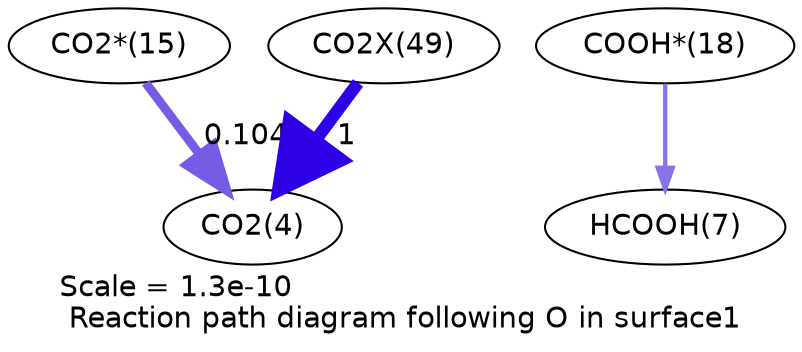 digraph reaction_paths {
center=1;
s21 -> s4[fontname="Helvetica", penwidth=4.29, arrowsize=2.15, color="0.7, 0.604, 0.9"
, label=" 0.104"];
s31 -> s4[fontname="Helvetica", penwidth=6, arrowsize=3, color="0.7, 1.5, 0.9"
, label=" 1"];
s24 -> s7[fontname="Helvetica", penwidth=2.06, arrowsize=1.03, color="0.7, 0.505, 0.9"
];
s4 [ fontname="Helvetica", label="CO2(4)"];
s7 [ fontname="Helvetica", label="HCOOH(7)"];
s21 [ fontname="Helvetica", label="CO2*(15)"];
s24 [ fontname="Helvetica", label="COOH*(18)"];
s31 [ fontname="Helvetica", label="CO2X(49)"];
 label = "Scale = 1.3e-10\l Reaction path diagram following O in surface1";
 fontname = "Helvetica";
}
